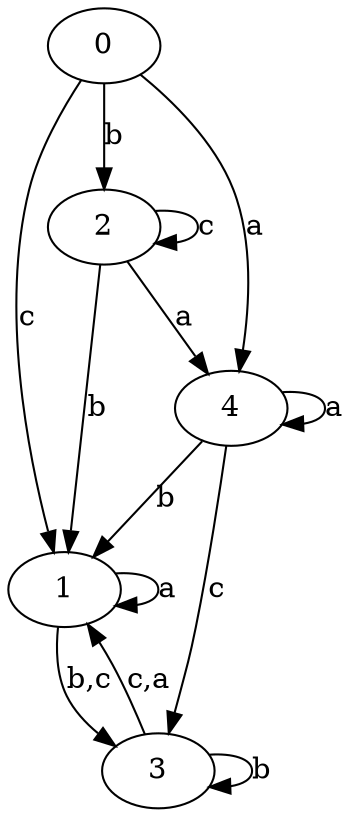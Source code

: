 digraph {
 ranksep=0.5;
 d2tdocpreamble = "\usetikzlibrary{automata}";
 d2tfigpreamble = "\tikzstyle{every state}= [ draw=blue!50,very thick,fill=blue!20]  \tikzstyle{auto}= [fill=white]";
 node [style="state"];
 edge [lblstyle="auto",topath="bend right", len=4  ]
  "0" [label="0",];
  "1" [label="1",];
  "2" [label="2",];
  "3" [label="3",style = "state, accepting"];
  "4" [label="4",style = "state, initial"];
  "0" -> "1" [label="c"];
  "0" -> "2" [label="b"];
  "0" -> "4" [label="a"];
  "1" -> "1" [label="a",topath="loop above"];
  "1" -> "3" [label="b,c"];
  "2" -> "1" [label="b"];
  "2" -> "2" [label="c",topath="loop above"];
  "2" -> "4" [label="a"];
  "3" -> "1" [label="c,a"];
  "3" -> "3" [label="b",topath="loop above"];
  "4" -> "1" [label="b"];
  "4" -> "3" [label="c"];
  "4" -> "4" [label="a",topath="loop above"];
}